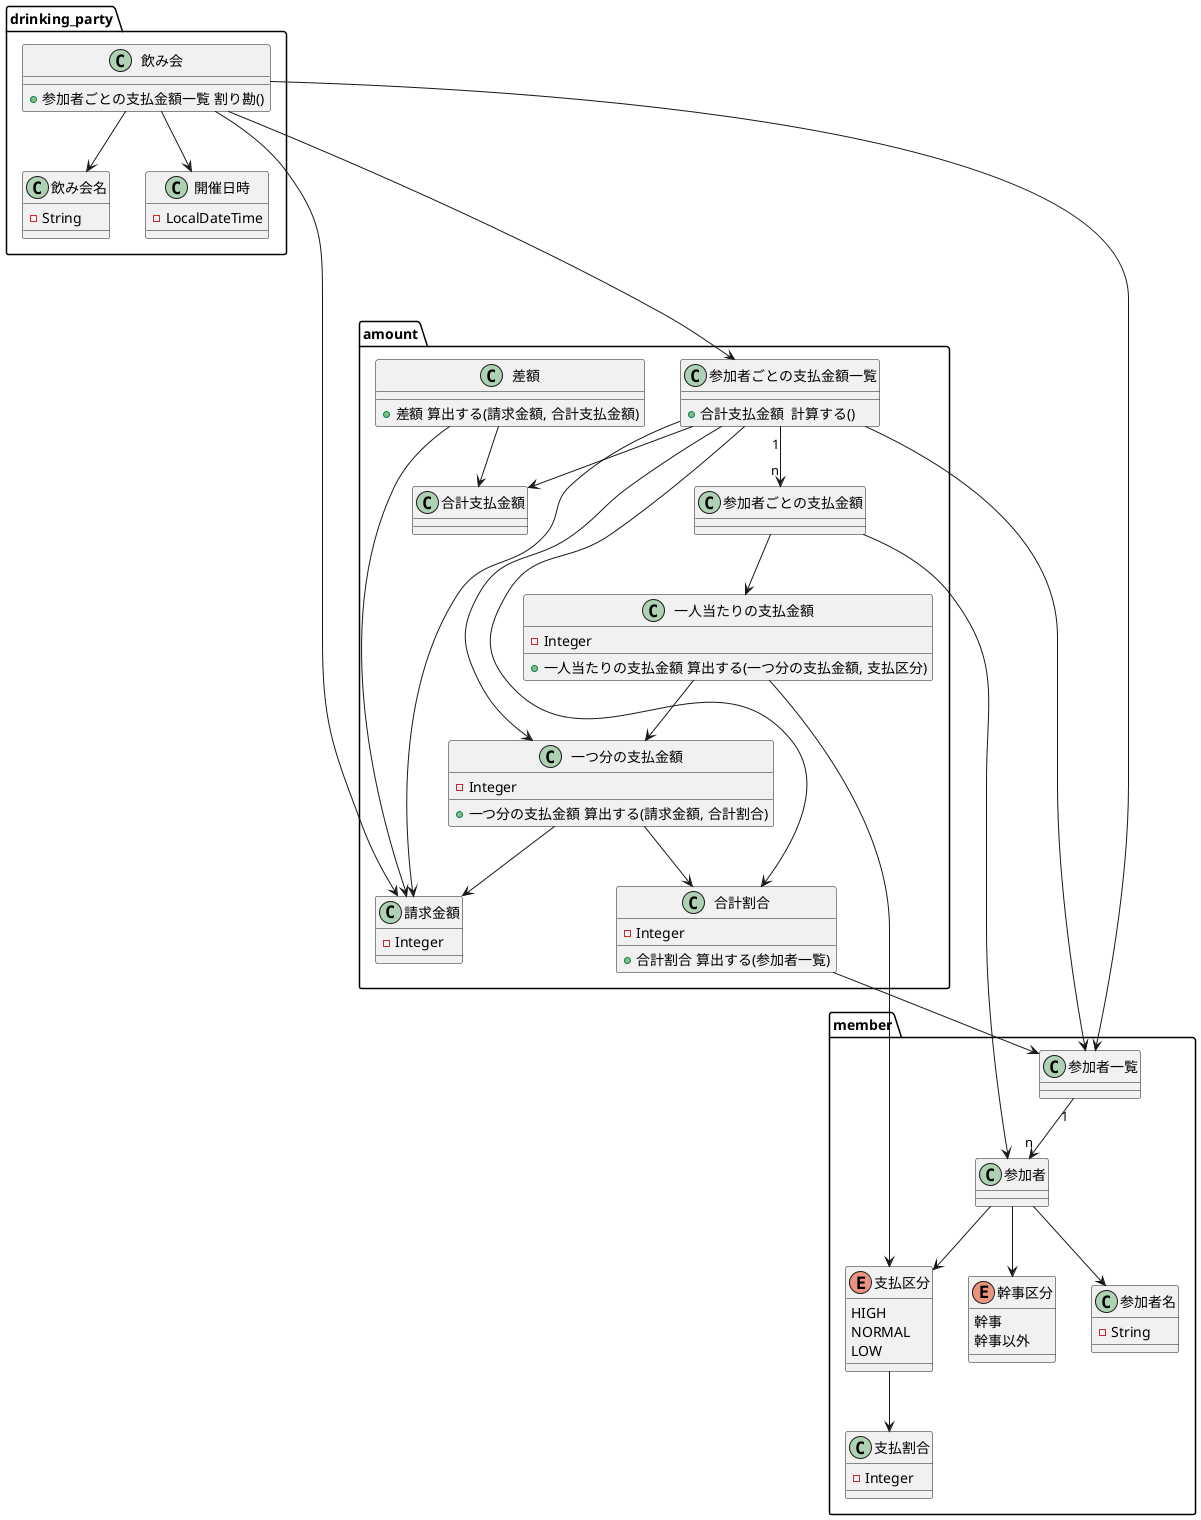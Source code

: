 @startuml

package drinking_party {
    class 飲み会 {
        + 参加者ごとの支払金額一覧 割り勘()
    }
    class 飲み会名 {
        - String
    }
    class 開催日時 {
        - LocalDateTime
    }

    飲み会 --> 飲み会名
    飲み会 --> 開催日時
}

package member {
    class 参加者名 {
        - String
    }
    enum 幹事区分 {
        幹事
        幹事以外
    }
    enum 支払区分 {
        HIGH
        NORMAL
        LOW
    }
    class 支払割合 {
        - Integer
    }

    参加者一覧 "1" --> "n" 参加者
    参加者 --> 参加者名
    参加者 --> 幹事区分
    参加者 --> 支払区分
    支払区分 --> 支払割合
}

package amount {
    class 請求金額 {
        - Integer
    }
    class 一つ分の支払金額 {
        - Integer
        + 一つ分の支払金額 算出する(請求金額, 合計割合)
    }
    class 一人当たりの支払金額 {
        - Integer
        + 一人当たりの支払金額 算出する(一つ分の支払金額, 支払区分)
    }
    class 合計割合 {
        - Integer
        + 合計割合 算出する(参加者一覧)
    }
    class 参加者ごとの支払金額 {
    }
    class 参加者ごとの支払金額一覧 {
        + 合計支払金額  計算する()
    }
    class 合計支払金額 {
    }
    class 差額 {
        + 差額 算出する(請求金額, 合計支払金額)
    }

    一つ分の支払金額 --> 請求金額
    参加者ごとの支払金額 --> 一人当たりの支払金額
    参加者ごとの支払金額一覧 "1" --> "n" 参加者ごとの支払金額
    参加者ごとの支払金額一覧 --> 合計支払金額
    差額 --> 請求金額
    差額 --> 合計支払金額
}

飲み会 --> 請求金額
飲み会 ----> 参加者ごとの支払金額一覧
飲み会 --> 参加者一覧

一つ分の支払金額 --> 合計割合
合計割合 --> 参加者一覧

参加者ごとの支払金額一覧 --> 参加者一覧
参加者ごとの支払金額一覧 --> 請求金額
参加者ごとの支払金額一覧 --> 一つ分の支払金額
参加者ごとの支払金額一覧 --> 合計割合



一人当たりの支払金額 --> 一つ分の支払金額
一人当たりの支払金額 --> 支払区分

参加者ごとの支払金額 --> 参加者

@enduml
